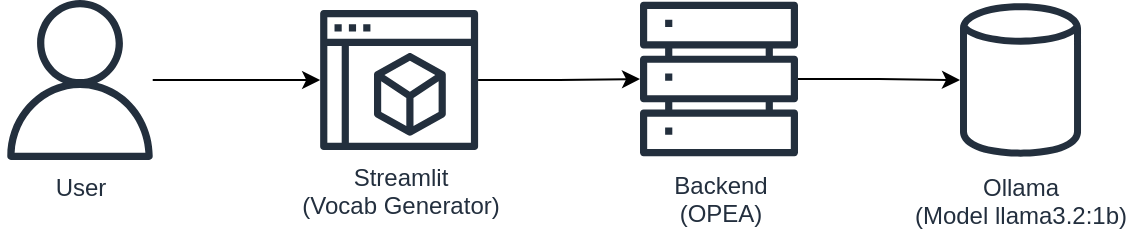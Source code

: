 <mxfile version="26.0.11">
  <diagram name="Page-1" id="g5aTQ4Kwlvj_jL84F30K">
    <mxGraphModel dx="1006" dy="568" grid="1" gridSize="10" guides="1" tooltips="1" connect="1" arrows="1" fold="1" page="1" pageScale="1" pageWidth="850" pageHeight="1100" math="0" shadow="0">
      <root>
        <mxCell id="0" />
        <mxCell id="1" parent="0" />
        <mxCell id="20_ddoJ4FDJulOC7Svip-5" style="edgeStyle=orthogonalEdgeStyle;rounded=0;orthogonalLoop=1;jettySize=auto;html=1;" edge="1" parent="1" source="20_ddoJ4FDJulOC7Svip-1" target="20_ddoJ4FDJulOC7Svip-2">
          <mxGeometry relative="1" as="geometry" />
        </mxCell>
        <mxCell id="20_ddoJ4FDJulOC7Svip-1" value="User" style="sketch=0;outlineConnect=0;fontColor=#232F3E;gradientColor=none;fillColor=#232F3D;strokeColor=none;dashed=0;verticalLabelPosition=bottom;verticalAlign=top;align=center;html=1;fontSize=12;fontStyle=0;aspect=fixed;pointerEvents=1;shape=mxgraph.aws4.user;" vertex="1" parent="1">
          <mxGeometry x="80" y="160" width="80" height="80" as="geometry" />
        </mxCell>
        <mxCell id="20_ddoJ4FDJulOC7Svip-6" style="edgeStyle=orthogonalEdgeStyle;rounded=0;orthogonalLoop=1;jettySize=auto;html=1;" edge="1" parent="1" source="20_ddoJ4FDJulOC7Svip-2" target="20_ddoJ4FDJulOC7Svip-4">
          <mxGeometry relative="1" as="geometry" />
        </mxCell>
        <mxCell id="20_ddoJ4FDJulOC7Svip-2" value="Streamlit&lt;div&gt;(Vocab Generator)&lt;/div&gt;" style="sketch=0;outlineConnect=0;fontColor=#232F3E;gradientColor=none;fillColor=#232F3D;strokeColor=none;dashed=0;verticalLabelPosition=bottom;verticalAlign=top;align=center;html=1;fontSize=12;fontStyle=0;aspect=fixed;pointerEvents=1;shape=mxgraph.aws4.management_console2;" vertex="1" parent="1">
          <mxGeometry x="240" y="165" width="79.13" height="70" as="geometry" />
        </mxCell>
        <mxCell id="20_ddoJ4FDJulOC7Svip-3" value="Ollama&lt;div&gt;(Model llama3.2:1b)&lt;/div&gt;" style="sketch=0;outlineConnect=0;fontColor=#232F3E;gradientColor=none;fillColor=#232F3D;strokeColor=none;dashed=0;verticalLabelPosition=bottom;verticalAlign=top;align=center;html=1;fontSize=12;fontStyle=0;aspect=fixed;pointerEvents=1;shape=mxgraph.aws4.generic_database;" vertex="1" parent="1">
          <mxGeometry x="560" y="160" width="60.51" height="80" as="geometry" />
        </mxCell>
        <mxCell id="20_ddoJ4FDJulOC7Svip-7" style="edgeStyle=orthogonalEdgeStyle;rounded=0;orthogonalLoop=1;jettySize=auto;html=1;" edge="1" parent="1" source="20_ddoJ4FDJulOC7Svip-4" target="20_ddoJ4FDJulOC7Svip-3">
          <mxGeometry relative="1" as="geometry" />
        </mxCell>
        <mxCell id="20_ddoJ4FDJulOC7Svip-4" value="Backend&lt;div&gt;(OPEA)&lt;/div&gt;" style="sketch=0;outlineConnect=0;fontColor=#232F3E;gradientColor=none;fillColor=#232F3D;strokeColor=none;dashed=0;verticalLabelPosition=bottom;verticalAlign=top;align=center;html=1;fontSize=12;fontStyle=0;aspect=fixed;pointerEvents=1;shape=mxgraph.aws4.servers;" vertex="1" parent="1">
          <mxGeometry x="400" y="160" width="79" height="79" as="geometry" />
        </mxCell>
      </root>
    </mxGraphModel>
  </diagram>
</mxfile>
